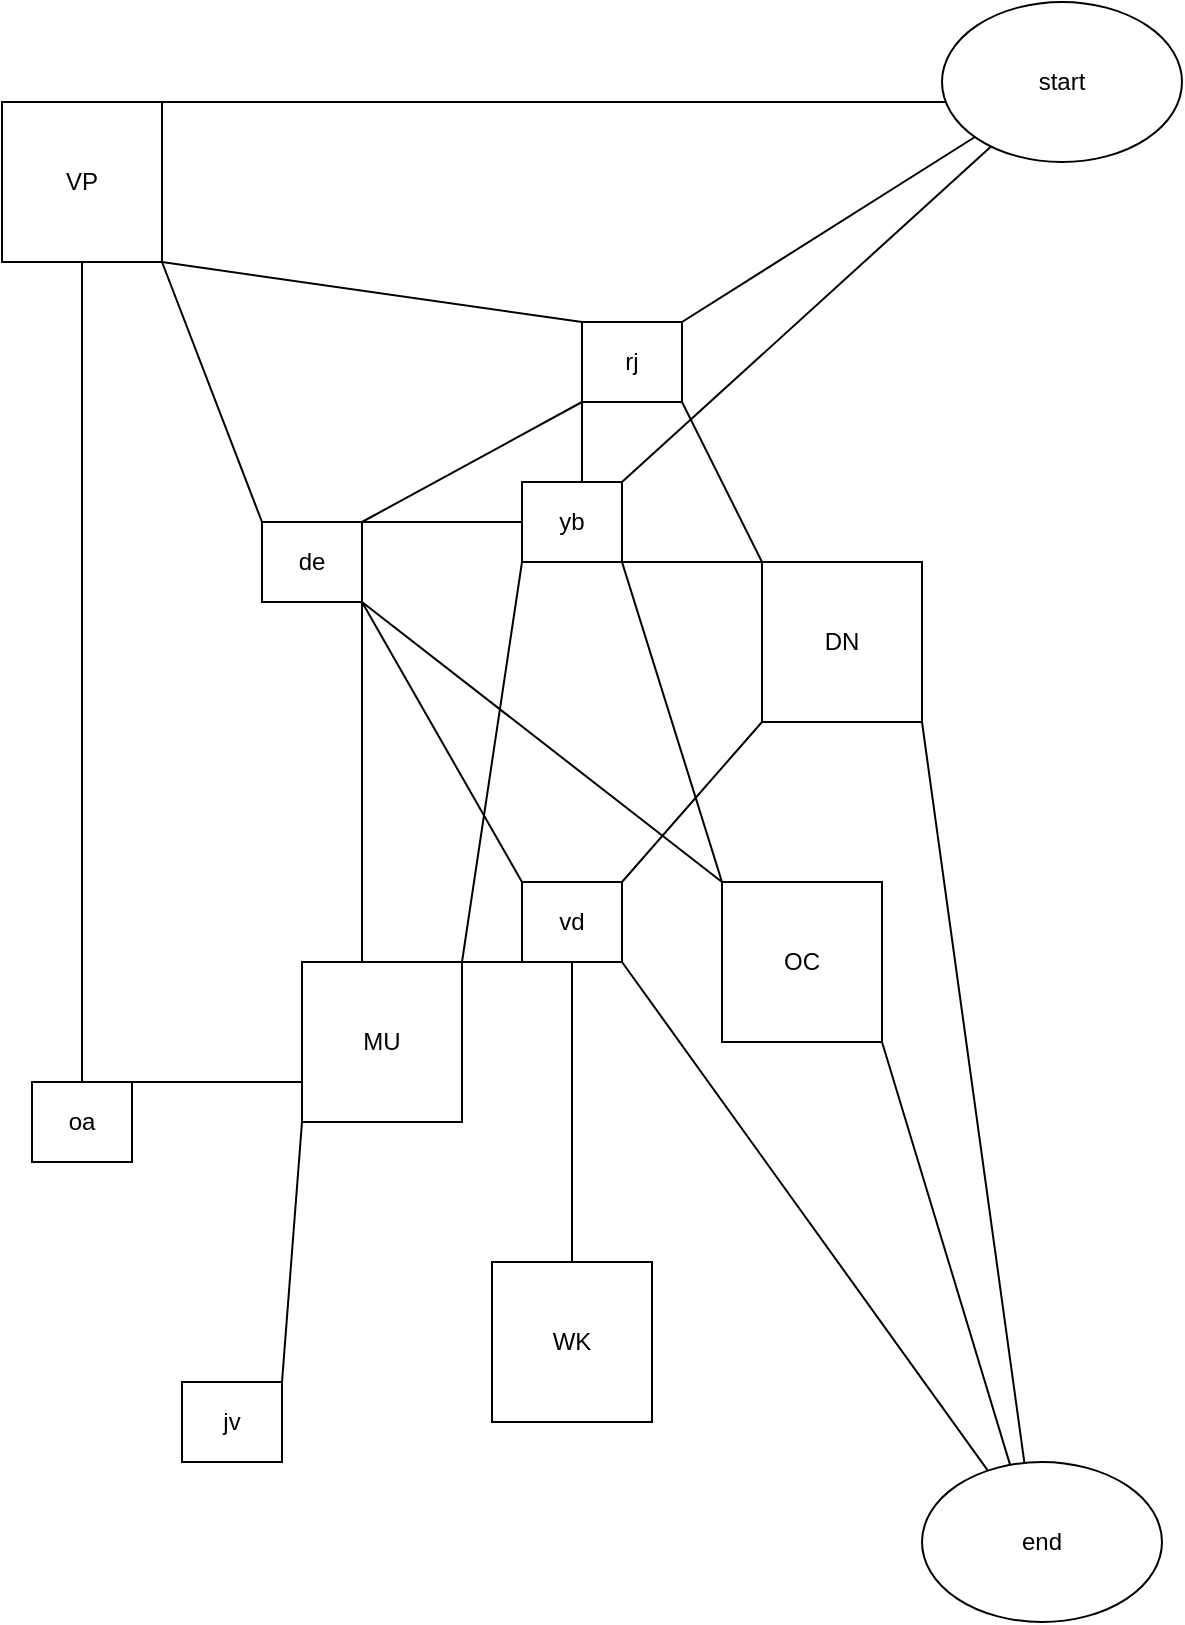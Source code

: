 <mxfile>
    <diagram id="QC9qjErypiCNSgWC0ZuS" name="Page-1">
        <mxGraphModel dx="1545" dy="1375" grid="1" gridSize="10" guides="1" tooltips="1" connect="1" arrows="1" fold="1" page="0" pageScale="1" pageWidth="827" pageHeight="1169" math="0" shadow="0">
            <root>
                <mxCell id="0"/>
                <mxCell id="1" parent="0"/>
                <mxCell id="15" style="edgeStyle=orthogonalEdgeStyle;rounded=0;orthogonalLoop=1;jettySize=auto;html=1;endArrow=none;endFill=0;noEdgeStyle=1;orthogonal=1;fontStyle=0" parent="1" source="2" target="14" edge="1">
                    <mxGeometry relative="1" as="geometry">
                        <mxPoint x="430" y="210" as="targetPoint"/>
                    </mxGeometry>
                </mxCell>
                <mxCell id="32" style="edgeStyle=orthogonalEdgeStyle;rounded=0;orthogonalLoop=1;jettySize=auto;html=1;endArrow=none;endFill=0;noEdgeStyle=1;orthogonal=1;" parent="1" source="2" target="18" edge="1">
                    <mxGeometry relative="1" as="geometry"/>
                </mxCell>
                <mxCell id="38" style="edgeStyle=orthogonalEdgeStyle;rounded=0;orthogonalLoop=1;jettySize=auto;html=1;endArrow=none;endFill=0;noEdgeStyle=1;orthogonal=1;" parent="1" source="2" target="16" edge="1">
                    <mxGeometry relative="1" as="geometry"/>
                </mxCell>
                <mxCell id="2" value="start" style="ellipse;whiteSpace=wrap;html=1;" parent="1" vertex="1">
                    <mxGeometry x="130" y="-100" width="120" height="80" as="geometry"/>
                </mxCell>
                <mxCell id="13" value="" style="edgeStyle=orthogonalEdgeStyle;rounded=0;orthogonalLoop=1;jettySize=auto;html=1;endArrow=none;endFill=0;noEdgeStyle=1;orthogonal=1;" parent="1" source="6" target="12" edge="1">
                    <mxGeometry relative="1" as="geometry"/>
                </mxCell>
                <mxCell id="36" style="edgeStyle=orthogonalEdgeStyle;rounded=0;orthogonalLoop=1;jettySize=auto;html=1;endArrow=none;endFill=0;noEdgeStyle=1;orthogonal=1;" parent="1" source="6" target="18" edge="1">
                    <mxGeometry relative="1" as="geometry"/>
                </mxCell>
                <mxCell id="6" value="de" style="rounded=0;whiteSpace=wrap;html=1;" parent="1" vertex="1">
                    <mxGeometry x="-210" y="160" width="50" height="40" as="geometry"/>
                </mxCell>
                <mxCell id="27" style="edgeStyle=orthogonalEdgeStyle;rounded=0;orthogonalLoop=1;jettySize=auto;html=1;endArrow=none;endFill=0;noEdgeStyle=1;orthogonal=1;" parent="1" source="12" target="24" edge="1">
                    <mxGeometry relative="1" as="geometry"/>
                </mxCell>
                <mxCell id="29" style="edgeStyle=orthogonalEdgeStyle;rounded=0;orthogonalLoop=1;jettySize=auto;html=1;endArrow=none;endFill=0;noEdgeStyle=1;orthogonal=1;" parent="1" source="12" target="28" edge="1">
                    <mxGeometry relative="1" as="geometry"/>
                </mxCell>
                <mxCell id="12" value="vd" style="rounded=0;whiteSpace=wrap;html=1;" parent="1" vertex="1">
                    <mxGeometry x="-80" y="340" width="50" height="40" as="geometry"/>
                </mxCell>
                <mxCell id="17" style="edgeStyle=orthogonalEdgeStyle;rounded=0;orthogonalLoop=1;jettySize=auto;html=1;endArrow=none;endFill=0;noEdgeStyle=1;orthogonal=1;" parent="1" source="14" target="16" edge="1">
                    <mxGeometry relative="1" as="geometry"/>
                </mxCell>
                <mxCell id="37" style="edgeStyle=orthogonalEdgeStyle;rounded=0;orthogonalLoop=1;jettySize=auto;html=1;endArrow=none;endFill=0;noEdgeStyle=1;orthogonal=1;" parent="1" source="14" target="20" edge="1">
                    <mxGeometry relative="1" as="geometry"/>
                </mxCell>
                <mxCell id="43" style="edgeStyle=orthogonalEdgeStyle;rounded=0;orthogonalLoop=1;jettySize=auto;html=1;endArrow=none;endFill=0;noEdgeStyle=1;orthogonal=1;" parent="1" source="14" target="6" edge="1">
                    <mxGeometry relative="1" as="geometry"/>
                </mxCell>
                <mxCell id="47" style="edgeStyle=orthogonalEdgeStyle;rounded=0;orthogonalLoop=1;jettySize=auto;html=1;endArrow=none;endFill=0;noEdgeStyle=1;orthogonal=1;" parent="1" source="14" target="22" edge="1">
                    <mxGeometry relative="1" as="geometry"/>
                </mxCell>
                <mxCell id="14" value="yb" style="rounded=0;whiteSpace=wrap;html=1;" parent="1" vertex="1">
                    <mxGeometry x="-80" y="140" width="50" height="40" as="geometry"/>
                </mxCell>
                <mxCell id="19" value="" style="edgeStyle=orthogonalEdgeStyle;rounded=0;orthogonalLoop=1;jettySize=auto;html=1;endArrow=none;endFill=0;noEdgeStyle=1;orthogonal=1;" parent="1" source="16" target="18" edge="1">
                    <mxGeometry relative="1" as="geometry"/>
                </mxCell>
                <mxCell id="30" style="edgeStyle=orthogonalEdgeStyle;rounded=0;orthogonalLoop=1;jettySize=auto;html=1;endArrow=none;endFill=0;noEdgeStyle=1;orthogonal=1;" parent="1" source="16" target="6" edge="1">
                    <mxGeometry relative="1" as="geometry"/>
                </mxCell>
                <mxCell id="16" value="rj" style="rounded=0;whiteSpace=wrap;html=1;" parent="1" vertex="1">
                    <mxGeometry x="-50" y="60" width="50" height="40" as="geometry"/>
                </mxCell>
                <mxCell id="18" value="VP" style="whiteSpace=wrap;html=1;aspect=fixed;" parent="1" vertex="1">
                    <mxGeometry x="-340" y="-50" width="80" height="80" as="geometry"/>
                </mxCell>
                <mxCell id="21" style="edgeStyle=orthogonalEdgeStyle;rounded=0;orthogonalLoop=1;jettySize=auto;html=1;endArrow=none;endFill=0;noEdgeStyle=1;orthogonal=1;" parent="1" source="20" target="6" edge="1">
                    <mxGeometry relative="1" as="geometry"/>
                </mxCell>
                <mxCell id="48" style="edgeStyle=orthogonalEdgeStyle;rounded=0;orthogonalLoop=1;jettySize=auto;html=1;endArrow=none;endFill=0;noEdgeStyle=1;orthogonal=1;" parent="1" source="20" target="24" edge="1">
                    <mxGeometry relative="1" as="geometry"/>
                </mxCell>
                <mxCell id="20" value="OC" style="whiteSpace=wrap;html=1;aspect=fixed;" parent="1" vertex="1">
                    <mxGeometry x="20" y="340" width="80" height="80" as="geometry"/>
                </mxCell>
                <mxCell id="23" style="edgeStyle=orthogonalEdgeStyle;rounded=0;orthogonalLoop=1;jettySize=auto;html=1;endArrow=none;endFill=0;noEdgeStyle=1;orthogonal=1;" parent="1" source="22" target="6" edge="1">
                    <mxGeometry relative="1" as="geometry"/>
                </mxCell>
                <mxCell id="34" style="edgeStyle=orthogonalEdgeStyle;rounded=0;orthogonalLoop=1;jettySize=auto;html=1;endArrow=none;endFill=0;noEdgeStyle=1;orthogonal=1;" parent="1" source="22" target="12" edge="1">
                    <mxGeometry relative="1" as="geometry"/>
                </mxCell>
                <mxCell id="42" value="" style="edgeStyle=orthogonalEdgeStyle;rounded=0;orthogonalLoop=1;jettySize=auto;html=1;endArrow=none;endFill=0;noEdgeStyle=1;orthogonal=1;" parent="1" source="22" target="41" edge="1">
                    <mxGeometry relative="1" as="geometry"/>
                </mxCell>
                <mxCell id="46" style="edgeStyle=orthogonalEdgeStyle;rounded=0;orthogonalLoop=1;jettySize=auto;html=1;endArrow=none;endFill=0;noEdgeStyle=1;orthogonal=1;" parent="1" source="22" target="45" edge="1">
                    <mxGeometry relative="1" as="geometry"/>
                </mxCell>
                <mxCell id="22" value="MU" style="whiteSpace=wrap;html=1;aspect=fixed;" parent="1" vertex="1">
                    <mxGeometry x="-190" y="380" width="80" height="80" as="geometry"/>
                </mxCell>
                <mxCell id="24" value="end" style="ellipse;whiteSpace=wrap;html=1;" parent="1" vertex="1">
                    <mxGeometry x="120" y="630" width="120" height="80" as="geometry"/>
                </mxCell>
                <mxCell id="26" style="edgeStyle=orthogonalEdgeStyle;rounded=0;orthogonalLoop=1;jettySize=auto;html=1;endArrow=none;endFill=0;noEdgeStyle=1;orthogonal=1;" parent="1" source="25" target="24" edge="1">
                    <mxGeometry relative="1" as="geometry">
                        <Array as="points"/>
                    </mxGeometry>
                </mxCell>
                <mxCell id="31" style="edgeStyle=orthogonalEdgeStyle;rounded=0;orthogonalLoop=1;jettySize=auto;html=1;endArrow=none;endFill=0;noEdgeStyle=1;orthogonal=1;" parent="1" source="25" target="12" edge="1">
                    <mxGeometry relative="1" as="geometry">
                        <Array as="points"/>
                    </mxGeometry>
                </mxCell>
                <mxCell id="33" style="edgeStyle=orthogonalEdgeStyle;rounded=0;orthogonalLoop=1;jettySize=auto;html=1;endArrow=none;endFill=0;noEdgeStyle=1;orthogonal=1;" parent="1" source="25" target="14" edge="1">
                    <mxGeometry relative="1" as="geometry">
                        <Array as="points"/>
                    </mxGeometry>
                </mxCell>
                <mxCell id="35" style="edgeStyle=orthogonalEdgeStyle;rounded=0;orthogonalLoop=1;jettySize=auto;html=1;endArrow=none;endFill=0;noEdgeStyle=1;orthogonal=1;" parent="1" source="25" target="16" edge="1">
                    <mxGeometry relative="1" as="geometry">
                        <Array as="points"/>
                    </mxGeometry>
                </mxCell>
                <mxCell id="25" value="DN" style="whiteSpace=wrap;html=1;aspect=fixed;" parent="1" vertex="1">
                    <mxGeometry x="40" y="180" width="80" height="80" as="geometry"/>
                </mxCell>
                <mxCell id="28" value="WK" style="whiteSpace=wrap;html=1;aspect=fixed;" parent="1" vertex="1">
                    <mxGeometry x="-95" y="530" width="80" height="80" as="geometry"/>
                </mxCell>
                <mxCell id="44" style="edgeStyle=orthogonalEdgeStyle;rounded=0;orthogonalLoop=1;jettySize=auto;html=1;endArrow=none;endFill=0;noEdgeStyle=1;orthogonal=1;" parent="1" source="41" target="18" edge="1">
                    <mxGeometry relative="1" as="geometry"/>
                </mxCell>
                <mxCell id="41" value="oa" style="rounded=0;whiteSpace=wrap;html=1;" parent="1" vertex="1">
                    <mxGeometry x="-325" y="440" width="50" height="40" as="geometry"/>
                </mxCell>
                <mxCell id="45" value="jv" style="rounded=0;whiteSpace=wrap;html=1;" parent="1" vertex="1">
                    <mxGeometry x="-250" y="590" width="50" height="40" as="geometry"/>
                </mxCell>
            </root>
        </mxGraphModel>
    </diagram>
</mxfile>